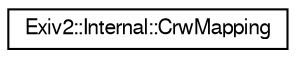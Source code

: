 digraph "Graphical Class Hierarchy"
{
  edge [fontname="FreeSans",fontsize="10",labelfontname="FreeSans",labelfontsize="10"];
  node [fontname="FreeSans",fontsize="10",shape=record];
  rankdir="LR";
  Node1 [label="Exiv2::Internal::CrwMapping",height=0.2,width=0.4,color="black", fillcolor="white", style="filled",URL="$structExiv2_1_1Internal_1_1CrwMapping.html",tooltip="Structure for a mapping table for conversion of CIFF entries to image metadata and vice versa..."];
}
